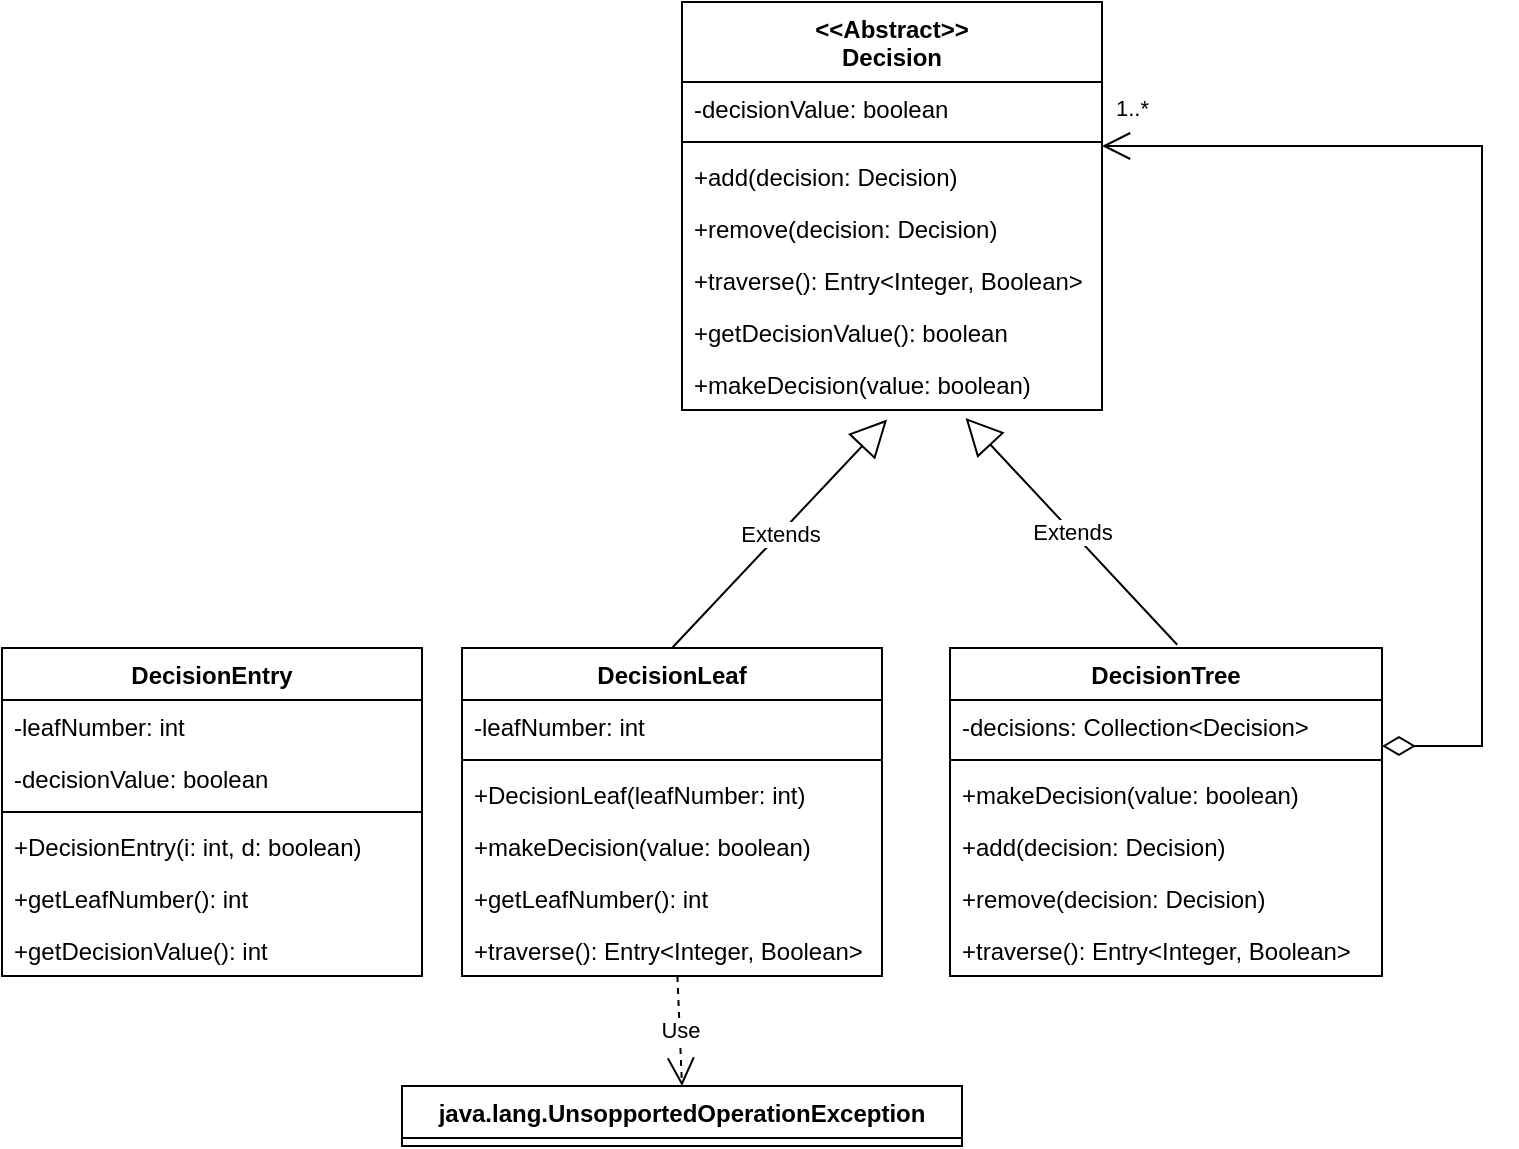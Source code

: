 <mxfile version="20.3.0" type="device"><diagram id="waX3XrK6CqwK0bpDL7hk" name="Pagina-1"><mxGraphModel dx="826" dy="1018" grid="1" gridSize="10" guides="1" tooltips="1" connect="1" arrows="1" fold="1" page="1" pageScale="1" pageWidth="827" pageHeight="1169" math="0" shadow="0"><root><mxCell id="0"/><mxCell id="1" parent="0"/><mxCell id="rgU4EDmHz1ksDsiDiEOH-1" value="&lt;&lt;Abstract&gt;&gt;&#10;Decision&#10;" style="swimlane;fontStyle=1;align=center;verticalAlign=top;childLayout=stackLayout;horizontal=1;startSize=40;horizontalStack=0;resizeParent=1;resizeParentMax=0;resizeLast=0;collapsible=1;marginBottom=0;" parent="1" vertex="1"><mxGeometry x="370" y="314" width="210" height="204" as="geometry"/></mxCell><mxCell id="H6eDh1LxuKZ5FNRw6-Gw-2" value="-decisionValue: boolean" style="text;strokeColor=none;fillColor=none;align=left;verticalAlign=top;spacingLeft=4;spacingRight=4;overflow=hidden;rotatable=0;points=[[0,0.5],[1,0.5]];portConstraint=eastwest;" parent="rgU4EDmHz1ksDsiDiEOH-1" vertex="1"><mxGeometry y="40" width="210" height="26" as="geometry"/></mxCell><mxCell id="rgU4EDmHz1ksDsiDiEOH-3" value="" style="line;strokeWidth=1;fillColor=none;align=left;verticalAlign=middle;spacingTop=-1;spacingLeft=3;spacingRight=3;rotatable=0;labelPosition=right;points=[];portConstraint=eastwest;strokeColor=inherit;" parent="rgU4EDmHz1ksDsiDiEOH-1" vertex="1"><mxGeometry y="66" width="210" height="8" as="geometry"/></mxCell><mxCell id="rgU4EDmHz1ksDsiDiEOH-14" value="+add(decision: Decision)" style="text;strokeColor=none;fillColor=none;align=left;verticalAlign=top;spacingLeft=4;spacingRight=4;overflow=hidden;rotatable=0;points=[[0,0.5],[1,0.5]];portConstraint=eastwest;" parent="rgU4EDmHz1ksDsiDiEOH-1" vertex="1"><mxGeometry y="74" width="210" height="26" as="geometry"/></mxCell><mxCell id="rgU4EDmHz1ksDsiDiEOH-15" value="+remove(decision: Decision)" style="text;strokeColor=none;fillColor=none;align=left;verticalAlign=top;spacingLeft=4;spacingRight=4;overflow=hidden;rotatable=0;points=[[0,0.5],[1,0.5]];portConstraint=eastwest;" parent="rgU4EDmHz1ksDsiDiEOH-1" vertex="1"><mxGeometry y="100" width="210" height="26" as="geometry"/></mxCell><mxCell id="H6eDh1LxuKZ5FNRw6-Gw-3" value="+traverse(): Entry&lt;Integer, Boolean&gt;" style="text;strokeColor=none;fillColor=none;align=left;verticalAlign=top;spacingLeft=4;spacingRight=4;overflow=hidden;rotatable=0;points=[[0,0.5],[1,0.5]];portConstraint=eastwest;" parent="rgU4EDmHz1ksDsiDiEOH-1" vertex="1"><mxGeometry y="126" width="210" height="26" as="geometry"/></mxCell><mxCell id="H6eDh1LxuKZ5FNRw6-Gw-1" value="+getDecisionValue(): boolean" style="text;strokeColor=none;fillColor=none;align=left;verticalAlign=top;spacingLeft=4;spacingRight=4;overflow=hidden;rotatable=0;points=[[0,0.5],[1,0.5]];portConstraint=eastwest;" parent="rgU4EDmHz1ksDsiDiEOH-1" vertex="1"><mxGeometry y="152" width="210" height="26" as="geometry"/></mxCell><mxCell id="rgU4EDmHz1ksDsiDiEOH-13" value="+makeDecision(value: boolean)" style="text;strokeColor=none;fillColor=none;align=left;verticalAlign=top;spacingLeft=4;spacingRight=4;overflow=hidden;rotatable=0;points=[[0,0.5],[1,0.5]];portConstraint=eastwest;" parent="rgU4EDmHz1ksDsiDiEOH-1" vertex="1"><mxGeometry y="178" width="210" height="26" as="geometry"/></mxCell><mxCell id="rgU4EDmHz1ksDsiDiEOH-5" value="DecisionLeaf" style="swimlane;fontStyle=1;align=center;verticalAlign=top;childLayout=stackLayout;horizontal=1;startSize=26;horizontalStack=0;resizeParent=1;resizeParentMax=0;resizeLast=0;collapsible=1;marginBottom=0;" parent="1" vertex="1"><mxGeometry x="260" y="637" width="210" height="164" as="geometry"/></mxCell><mxCell id="rgU4EDmHz1ksDsiDiEOH-31" value="-leafNumber: int" style="text;strokeColor=none;fillColor=none;align=left;verticalAlign=top;spacingLeft=4;spacingRight=4;overflow=hidden;rotatable=0;points=[[0,0.5],[1,0.5]];portConstraint=eastwest;" parent="rgU4EDmHz1ksDsiDiEOH-5" vertex="1"><mxGeometry y="26" width="210" height="26" as="geometry"/></mxCell><mxCell id="rgU4EDmHz1ksDsiDiEOH-7" value="" style="line;strokeWidth=1;fillColor=none;align=left;verticalAlign=middle;spacingTop=-1;spacingLeft=3;spacingRight=3;rotatable=0;labelPosition=right;points=[];portConstraint=eastwest;strokeColor=inherit;" parent="rgU4EDmHz1ksDsiDiEOH-5" vertex="1"><mxGeometry y="52" width="210" height="8" as="geometry"/></mxCell><mxCell id="rgU4EDmHz1ksDsiDiEOH-32" value="+DecisionLeaf(leafNumber: int)" style="text;strokeColor=none;fillColor=none;align=left;verticalAlign=top;spacingLeft=4;spacingRight=4;overflow=hidden;rotatable=0;points=[[0,0.5],[1,0.5]];portConstraint=eastwest;" parent="rgU4EDmHz1ksDsiDiEOH-5" vertex="1"><mxGeometry y="60" width="210" height="26" as="geometry"/></mxCell><mxCell id="rgU4EDmHz1ksDsiDiEOH-8" value="+makeDecision(value: boolean)&#10;" style="text;strokeColor=none;fillColor=none;align=left;verticalAlign=top;spacingLeft=4;spacingRight=4;overflow=hidden;rotatable=0;points=[[0,0.5],[1,0.5]];portConstraint=eastwest;" parent="rgU4EDmHz1ksDsiDiEOH-5" vertex="1"><mxGeometry y="86" width="210" height="26" as="geometry"/></mxCell><mxCell id="rgU4EDmHz1ksDsiDiEOH-24" value="+getLeafNumber(): int" style="text;strokeColor=none;fillColor=none;align=left;verticalAlign=top;spacingLeft=4;spacingRight=4;overflow=hidden;rotatable=0;points=[[0,0.5],[1,0.5]];portConstraint=eastwest;" parent="rgU4EDmHz1ksDsiDiEOH-5" vertex="1"><mxGeometry y="112" width="210" height="26" as="geometry"/></mxCell><mxCell id="Zml2vvtw80SyDovYUlOk-2" value="+traverse(): Entry&lt;Integer, Boolean&gt;" style="text;strokeColor=none;fillColor=none;align=left;verticalAlign=top;spacingLeft=4;spacingRight=4;overflow=hidden;rotatable=0;points=[[0,0.5],[1,0.5]];portConstraint=eastwest;" parent="rgU4EDmHz1ksDsiDiEOH-5" vertex="1"><mxGeometry y="138" width="210" height="26" as="geometry"/></mxCell><mxCell id="rgU4EDmHz1ksDsiDiEOH-9" value="DecisionTree" style="swimlane;fontStyle=1;align=center;verticalAlign=top;childLayout=stackLayout;horizontal=1;startSize=26;horizontalStack=0;resizeParent=1;resizeParentMax=0;resizeLast=0;collapsible=1;marginBottom=0;" parent="1" vertex="1"><mxGeometry x="504" y="637" width="216" height="164" as="geometry"/></mxCell><mxCell id="rgU4EDmHz1ksDsiDiEOH-10" value="-decisions: Collection&lt;Decision&gt;" style="text;strokeColor=none;fillColor=none;align=left;verticalAlign=top;spacingLeft=4;spacingRight=4;overflow=hidden;rotatable=0;points=[[0,0.5],[1,0.5]];portConstraint=eastwest;" parent="rgU4EDmHz1ksDsiDiEOH-9" vertex="1"><mxGeometry y="26" width="216" height="26" as="geometry"/></mxCell><mxCell id="rgU4EDmHz1ksDsiDiEOH-11" value="" style="line;strokeWidth=1;fillColor=none;align=left;verticalAlign=middle;spacingTop=-1;spacingLeft=3;spacingRight=3;rotatable=0;labelPosition=right;points=[];portConstraint=eastwest;strokeColor=inherit;" parent="rgU4EDmHz1ksDsiDiEOH-9" vertex="1"><mxGeometry y="52" width="216" height="8" as="geometry"/></mxCell><mxCell id="rgU4EDmHz1ksDsiDiEOH-20" value="+makeDecision(value: boolean)" style="text;strokeColor=none;fillColor=none;align=left;verticalAlign=top;spacingLeft=4;spacingRight=4;overflow=hidden;rotatable=0;points=[[0,0.5],[1,0.5]];portConstraint=eastwest;" parent="rgU4EDmHz1ksDsiDiEOH-9" vertex="1"><mxGeometry y="60" width="216" height="26" as="geometry"/></mxCell><mxCell id="rgU4EDmHz1ksDsiDiEOH-21" value="+add(decision: Decision)" style="text;strokeColor=none;fillColor=none;align=left;verticalAlign=top;spacingLeft=4;spacingRight=4;overflow=hidden;rotatable=0;points=[[0,0.5],[1,0.5]];portConstraint=eastwest;" parent="rgU4EDmHz1ksDsiDiEOH-9" vertex="1"><mxGeometry y="86" width="216" height="26" as="geometry"/></mxCell><mxCell id="rgU4EDmHz1ksDsiDiEOH-22" value="+remove(decision: Decision)" style="text;strokeColor=none;fillColor=none;align=left;verticalAlign=top;spacingLeft=4;spacingRight=4;overflow=hidden;rotatable=0;points=[[0,0.5],[1,0.5]];portConstraint=eastwest;" parent="rgU4EDmHz1ksDsiDiEOH-9" vertex="1"><mxGeometry y="112" width="216" height="26" as="geometry"/></mxCell><mxCell id="Zml2vvtw80SyDovYUlOk-1" value="+traverse(): Entry&lt;Integer, Boolean&gt;" style="text;strokeColor=none;fillColor=none;align=left;verticalAlign=top;spacingLeft=4;spacingRight=4;overflow=hidden;rotatable=0;points=[[0,0.5],[1,0.5]];portConstraint=eastwest;" parent="rgU4EDmHz1ksDsiDiEOH-9" vertex="1"><mxGeometry y="138" width="216" height="26" as="geometry"/></mxCell><mxCell id="rgU4EDmHz1ksDsiDiEOH-17" value="1..*" style="endArrow=open;html=1;endSize=12;startArrow=diamondThin;startSize=14;startFill=0;edgeStyle=orthogonalEdgeStyle;align=left;verticalAlign=bottom;rounded=0;" parent="1" edge="1"><mxGeometry x="0.984" y="-10" relative="1" as="geometry"><mxPoint x="720" y="686" as="sourcePoint"/><mxPoint x="580" y="386" as="targetPoint"/><Array as="points"><mxPoint x="770" y="686"/><mxPoint x="770" y="386"/></Array><mxPoint as="offset"/></mxGeometry></mxCell><mxCell id="rgU4EDmHz1ksDsiDiEOH-18" value="Extends" style="endArrow=block;endSize=16;endFill=0;html=1;rounded=0;exitX=0.5;exitY=0;exitDx=0;exitDy=0;entryX=0.403;entryY=1.031;entryDx=0;entryDy=0;entryPerimeter=0;" parent="1" source="rgU4EDmHz1ksDsiDiEOH-5" edge="1"><mxGeometry width="160" relative="1" as="geometry"><mxPoint x="468" y="550" as="sourcePoint"/><mxPoint x="472.54" y="522.806" as="targetPoint"/></mxGeometry></mxCell><mxCell id="rgU4EDmHz1ksDsiDiEOH-19" value="Extends" style="endArrow=block;endSize=16;endFill=0;html=1;rounded=0;entryX=0.621;entryY=1;entryDx=0;entryDy=0;entryPerimeter=0;exitX=0.526;exitY=-0.01;exitDx=0;exitDy=0;exitPerimeter=0;" parent="1" source="rgU4EDmHz1ksDsiDiEOH-9" edge="1"><mxGeometry width="160" relative="1" as="geometry"><mxPoint x="618" y="620" as="sourcePoint"/><mxPoint x="511.78" y="522" as="targetPoint"/></mxGeometry></mxCell><mxCell id="rgU4EDmHz1ksDsiDiEOH-38" value="Use" style="endArrow=open;endSize=12;dashed=1;html=1;rounded=0;" parent="1" edge="1"><mxGeometry width="160" relative="1" as="geometry"><mxPoint x="367.71" y="801" as="sourcePoint"/><mxPoint x="370" y="856" as="targetPoint"/></mxGeometry></mxCell><mxCell id="rgU4EDmHz1ksDsiDiEOH-47" value="java.lang.UnsopportedOperationException" style="swimlane;fontStyle=1;align=center;verticalAlign=top;childLayout=stackLayout;horizontal=1;startSize=26;horizontalStack=0;resizeParent=1;resizeParentMax=0;resizeLast=0;collapsible=1;marginBottom=0;" parent="1" vertex="1" collapsed="1"><mxGeometry x="230" y="856" width="280" height="30" as="geometry"><mxRectangle x="300" y="1050" width="160" height="34" as="alternateBounds"/></mxGeometry></mxCell><mxCell id="Zml2vvtw80SyDovYUlOk-3" value="DecisionEntry" style="swimlane;fontStyle=1;align=center;verticalAlign=top;childLayout=stackLayout;horizontal=1;startSize=26;horizontalStack=0;resizeParent=1;resizeParentMax=0;resizeLast=0;collapsible=1;marginBottom=0;" parent="1" vertex="1"><mxGeometry x="30" y="637" width="210" height="164" as="geometry"/></mxCell><mxCell id="Zml2vvtw80SyDovYUlOk-4" value="-leafNumber: int" style="text;strokeColor=none;fillColor=none;align=left;verticalAlign=top;spacingLeft=4;spacingRight=4;overflow=hidden;rotatable=0;points=[[0,0.5],[1,0.5]];portConstraint=eastwest;" parent="Zml2vvtw80SyDovYUlOk-3" vertex="1"><mxGeometry y="26" width="210" height="26" as="geometry"/></mxCell><mxCell id="Zml2vvtw80SyDovYUlOk-7" value="-decisionValue: boolean" style="text;strokeColor=none;fillColor=none;align=left;verticalAlign=top;spacingLeft=4;spacingRight=4;overflow=hidden;rotatable=0;points=[[0,0.5],[1,0.5]];portConstraint=eastwest;" parent="Zml2vvtw80SyDovYUlOk-3" vertex="1"><mxGeometry y="52" width="210" height="26" as="geometry"/></mxCell><mxCell id="Zml2vvtw80SyDovYUlOk-5" value="" style="line;strokeWidth=1;fillColor=none;align=left;verticalAlign=middle;spacingTop=-1;spacingLeft=3;spacingRight=3;rotatable=0;labelPosition=right;points=[];portConstraint=eastwest;strokeColor=inherit;" parent="Zml2vvtw80SyDovYUlOk-3" vertex="1"><mxGeometry y="78" width="210" height="8" as="geometry"/></mxCell><mxCell id="Zml2vvtw80SyDovYUlOk-6" value="+DecisionEntry(i: int, d: boolean)" style="text;strokeColor=none;fillColor=none;align=left;verticalAlign=top;spacingLeft=4;spacingRight=4;overflow=hidden;rotatable=0;points=[[0,0.5],[1,0.5]];portConstraint=eastwest;" parent="Zml2vvtw80SyDovYUlOk-3" vertex="1"><mxGeometry y="86" width="210" height="26" as="geometry"/></mxCell><mxCell id="Zml2vvtw80SyDovYUlOk-8" value="+getLeafNumber(): int" style="text;strokeColor=none;fillColor=none;align=left;verticalAlign=top;spacingLeft=4;spacingRight=4;overflow=hidden;rotatable=0;points=[[0,0.5],[1,0.5]];portConstraint=eastwest;" parent="Zml2vvtw80SyDovYUlOk-3" vertex="1"><mxGeometry y="112" width="210" height="26" as="geometry"/></mxCell><mxCell id="Zml2vvtw80SyDovYUlOk-9" value="+getDecisionValue(): int" style="text;strokeColor=none;fillColor=none;align=left;verticalAlign=top;spacingLeft=4;spacingRight=4;overflow=hidden;rotatable=0;points=[[0,0.5],[1,0.5]];portConstraint=eastwest;" parent="Zml2vvtw80SyDovYUlOk-3" vertex="1"><mxGeometry y="138" width="210" height="26" as="geometry"/></mxCell></root></mxGraphModel></diagram></mxfile>